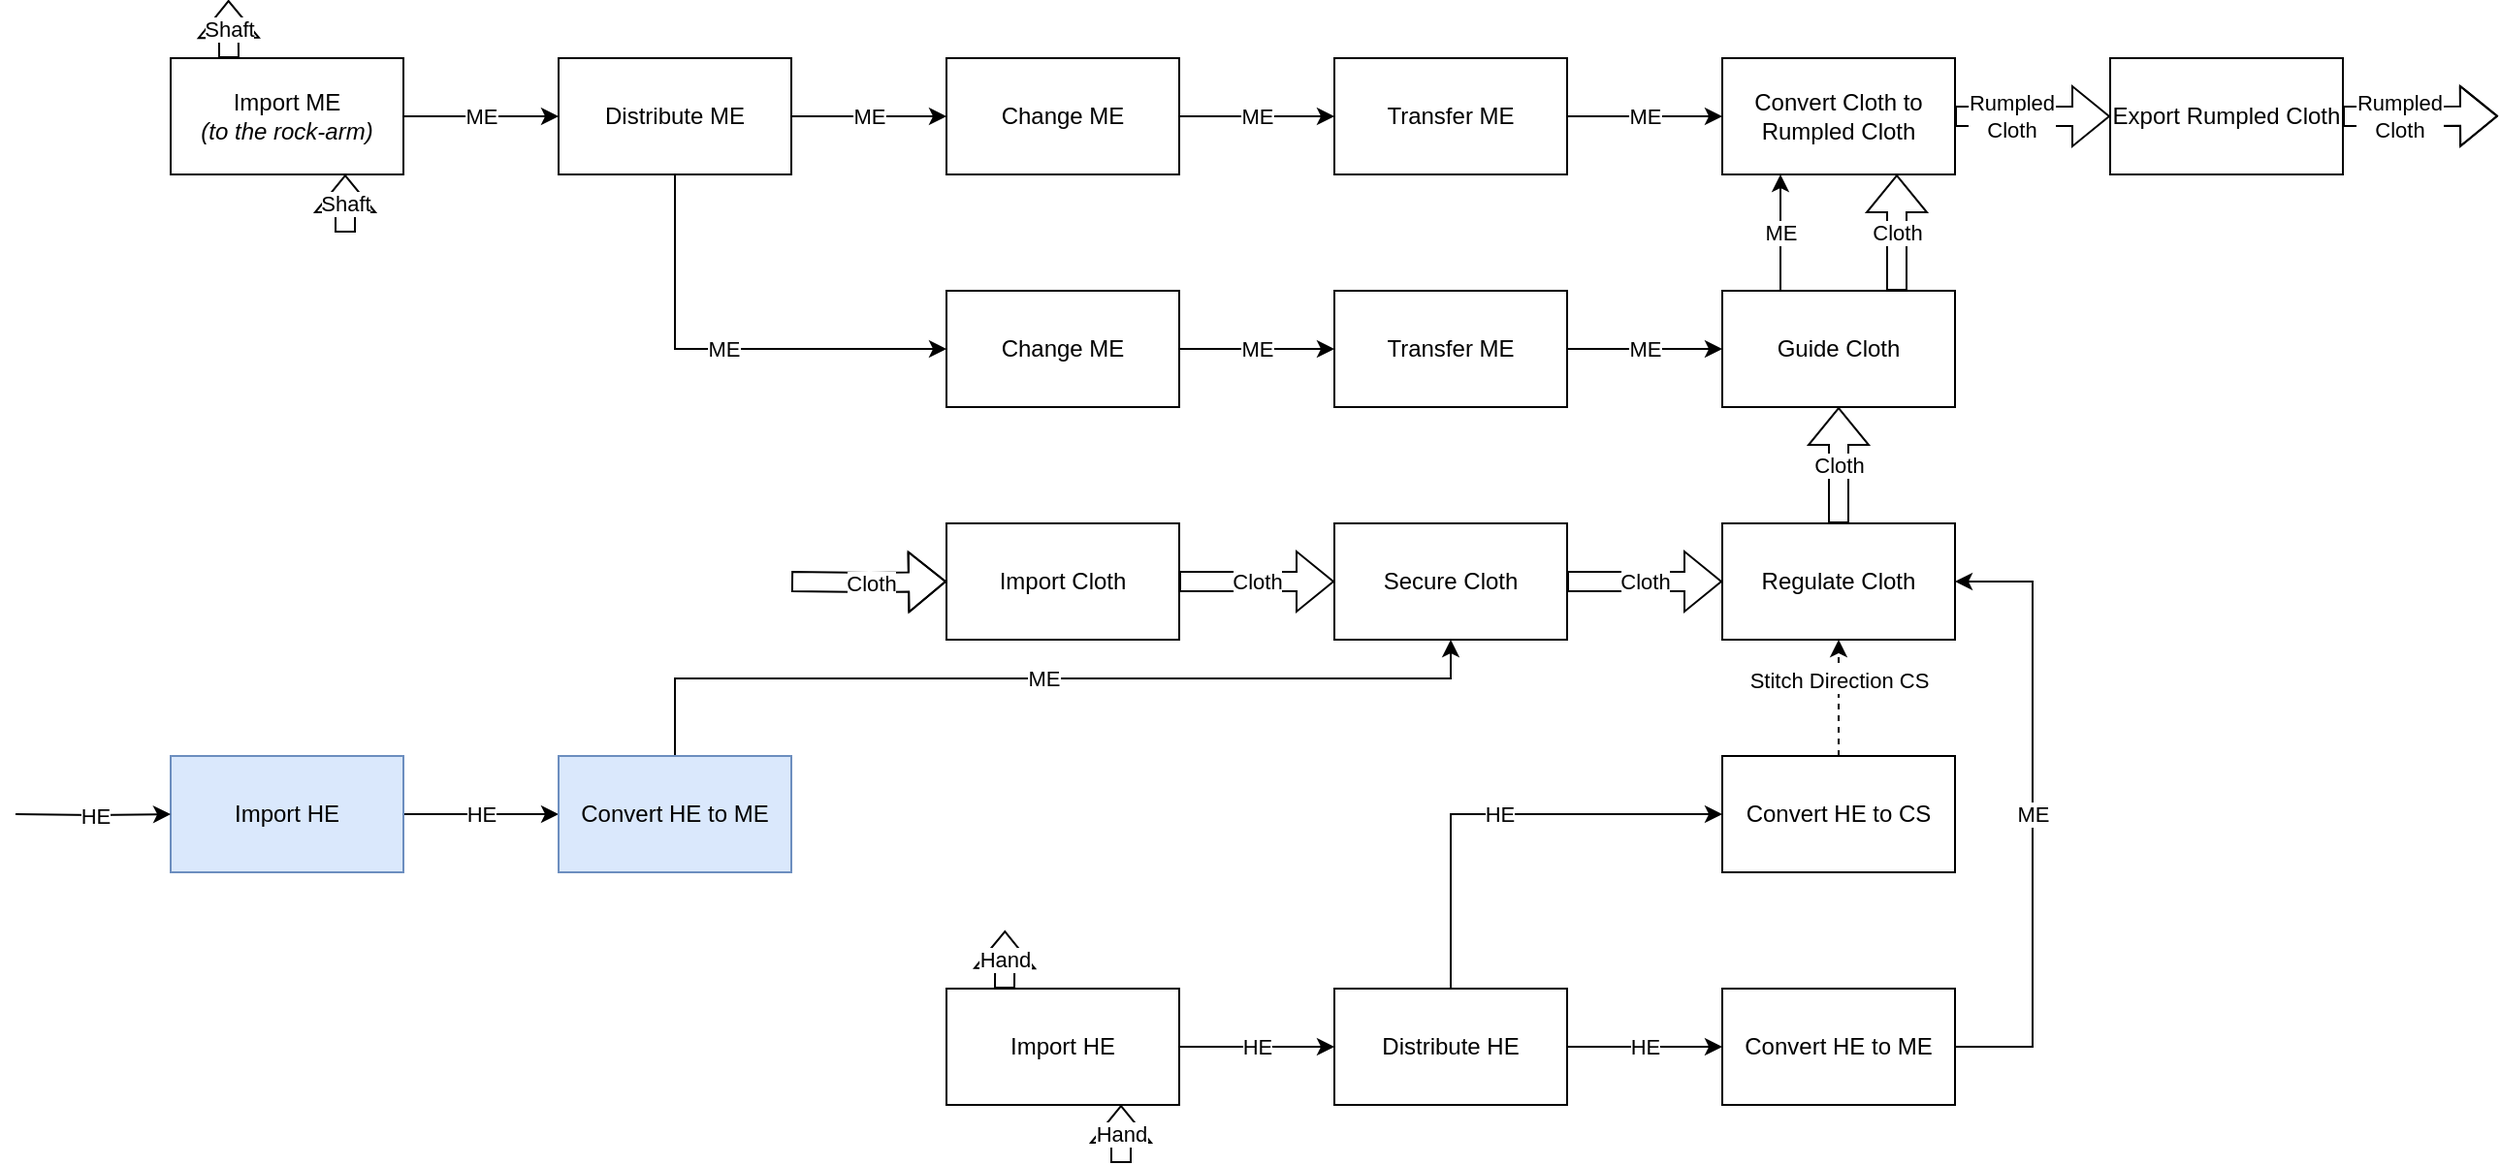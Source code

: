 <mxfile version="19.0.3" type="device"><diagram id="qovpGUhfJA0HB0iFAgjf" name="Page-1"><mxGraphModel dx="2031" dy="1407" grid="1" gridSize="10" guides="1" tooltips="1" connect="1" arrows="1" fold="1" page="1" pageScale="1" pageWidth="1100" pageHeight="850" math="0" shadow="0"><root><mxCell id="0"/><mxCell id="1" parent="0"/><mxCell id="Fs8sk299Kz0vKMjv8MHm-3" value="ME" style="edgeStyle=orthogonalEdgeStyle;rounded=0;orthogonalLoop=1;jettySize=auto;html=1;exitX=1;exitY=0.5;exitDx=0;exitDy=0;entryX=0;entryY=0.5;entryDx=0;entryDy=0;" parent="1" source="Fs8sk299Kz0vKMjv8MHm-1" target="Fs8sk299Kz0vKMjv8MHm-2" edge="1"><mxGeometry relative="1" as="geometry"/></mxCell><mxCell id="Fs8sk299Kz0vKMjv8MHm-49" value="Shaft" style="edgeStyle=orthogonalEdgeStyle;shape=flexArrow;rounded=0;orthogonalLoop=1;jettySize=auto;html=1;exitX=0.25;exitY=0;exitDx=0;exitDy=0;" parent="1" source="Fs8sk299Kz0vKMjv8MHm-1" edge="1"><mxGeometry relative="1" as="geometry"><mxPoint x="149.81" y="160" as="targetPoint"/></mxGeometry></mxCell><mxCell id="Fs8sk299Kz0vKMjv8MHm-1" value="Import ME&lt;br&gt;&lt;i&gt;(to the rock-arm)&lt;/i&gt;" style="rounded=0;whiteSpace=wrap;html=1;" parent="1" vertex="1"><mxGeometry x="120" y="190" width="120" height="60" as="geometry"/></mxCell><mxCell id="Fs8sk299Kz0vKMjv8MHm-6" value="ME" style="edgeStyle=orthogonalEdgeStyle;rounded=0;orthogonalLoop=1;jettySize=auto;html=1;exitX=1;exitY=0.5;exitDx=0;exitDy=0;entryX=0;entryY=0.5;entryDx=0;entryDy=0;" parent="1" source="Fs8sk299Kz0vKMjv8MHm-2" target="Fs8sk299Kz0vKMjv8MHm-5" edge="1"><mxGeometry relative="1" as="geometry"/></mxCell><mxCell id="Fs8sk299Kz0vKMjv8MHm-7" value="ME" style="edgeStyle=orthogonalEdgeStyle;rounded=0;orthogonalLoop=1;jettySize=auto;html=1;exitX=0.5;exitY=1;exitDx=0;exitDy=0;entryX=0;entryY=0.5;entryDx=0;entryDy=0;" parent="1" source="Fs8sk299Kz0vKMjv8MHm-2" target="Fs8sk299Kz0vKMjv8MHm-4" edge="1"><mxGeometry relative="1" as="geometry"/></mxCell><mxCell id="Fs8sk299Kz0vKMjv8MHm-2" value="Distribute ME" style="rounded=0;whiteSpace=wrap;html=1;" parent="1" vertex="1"><mxGeometry x="320" y="190" width="120" height="60" as="geometry"/></mxCell><mxCell id="Fs8sk299Kz0vKMjv8MHm-11" value="ME" style="edgeStyle=orthogonalEdgeStyle;rounded=0;orthogonalLoop=1;jettySize=auto;html=1;exitX=1;exitY=0.5;exitDx=0;exitDy=0;entryX=0;entryY=0.5;entryDx=0;entryDy=0;" parent="1" source="Fs8sk299Kz0vKMjv8MHm-4" target="Fs8sk299Kz0vKMjv8MHm-8" edge="1"><mxGeometry relative="1" as="geometry"/></mxCell><mxCell id="Fs8sk299Kz0vKMjv8MHm-4" value="Change ME" style="rounded=0;whiteSpace=wrap;html=1;" parent="1" vertex="1"><mxGeometry x="520" y="310" width="120" height="60" as="geometry"/></mxCell><mxCell id="Fs8sk299Kz0vKMjv8MHm-10" value="ME" style="edgeStyle=orthogonalEdgeStyle;rounded=0;orthogonalLoop=1;jettySize=auto;html=1;exitX=1;exitY=0.5;exitDx=0;exitDy=0;entryX=0;entryY=0.5;entryDx=0;entryDy=0;" parent="1" source="Fs8sk299Kz0vKMjv8MHm-5" target="Fs8sk299Kz0vKMjv8MHm-9" edge="1"><mxGeometry relative="1" as="geometry"/></mxCell><mxCell id="Fs8sk299Kz0vKMjv8MHm-5" value="Change ME" style="rounded=0;whiteSpace=wrap;html=1;" parent="1" vertex="1"><mxGeometry x="520" y="190" width="120" height="60" as="geometry"/></mxCell><mxCell id="Fs8sk299Kz0vKMjv8MHm-15" value="ME" style="edgeStyle=orthogonalEdgeStyle;rounded=0;orthogonalLoop=1;jettySize=auto;html=1;exitX=1;exitY=0.5;exitDx=0;exitDy=0;entryX=0;entryY=0.5;entryDx=0;entryDy=0;" parent="1" source="Fs8sk299Kz0vKMjv8MHm-8" target="Fs8sk299Kz0vKMjv8MHm-12" edge="1"><mxGeometry relative="1" as="geometry"/></mxCell><mxCell id="Fs8sk299Kz0vKMjv8MHm-8" value="Transfer ME" style="rounded=0;whiteSpace=wrap;html=1;" parent="1" vertex="1"><mxGeometry x="720" y="310" width="120" height="60" as="geometry"/></mxCell><mxCell id="Fs8sk299Kz0vKMjv8MHm-14" value="ME" style="edgeStyle=orthogonalEdgeStyle;rounded=0;orthogonalLoop=1;jettySize=auto;html=1;exitX=1;exitY=0.5;exitDx=0;exitDy=0;entryX=0;entryY=0.5;entryDx=0;entryDy=0;" parent="1" source="Fs8sk299Kz0vKMjv8MHm-9" target="Fs8sk299Kz0vKMjv8MHm-13" edge="1"><mxGeometry relative="1" as="geometry"/></mxCell><mxCell id="Fs8sk299Kz0vKMjv8MHm-9" value="Transfer ME" style="rounded=0;whiteSpace=wrap;html=1;" parent="1" vertex="1"><mxGeometry x="720" y="190" width="120" height="60" as="geometry"/></mxCell><mxCell id="Fs8sk299Kz0vKMjv8MHm-18" value="ME" style="edgeStyle=orthogonalEdgeStyle;rounded=0;orthogonalLoop=1;jettySize=auto;html=1;exitX=0.25;exitY=0;exitDx=0;exitDy=0;entryX=0.25;entryY=1;entryDx=0;entryDy=0;" parent="1" source="Fs8sk299Kz0vKMjv8MHm-12" target="Fs8sk299Kz0vKMjv8MHm-13" edge="1"><mxGeometry relative="1" as="geometry"/></mxCell><mxCell id="Fs8sk299Kz0vKMjv8MHm-19" value="Cloth" style="edgeStyle=orthogonalEdgeStyle;rounded=0;orthogonalLoop=1;jettySize=auto;html=1;exitX=0.75;exitY=0;exitDx=0;exitDy=0;entryX=0.75;entryY=1;entryDx=0;entryDy=0;shape=flexArrow;" parent="1" source="Fs8sk299Kz0vKMjv8MHm-12" target="Fs8sk299Kz0vKMjv8MHm-13" edge="1"><mxGeometry relative="1" as="geometry"/></mxCell><mxCell id="Fs8sk299Kz0vKMjv8MHm-12" value="Guide Cloth" style="rounded=0;whiteSpace=wrap;html=1;" parent="1" vertex="1"><mxGeometry x="920" y="310" width="120" height="60" as="geometry"/></mxCell><mxCell id="Fs8sk299Kz0vKMjv8MHm-20" value="Rumpled&lt;br&gt;Cloth" style="edgeStyle=orthogonalEdgeStyle;shape=flexArrow;rounded=0;orthogonalLoop=1;jettySize=auto;html=1;exitX=1;exitY=0.5;exitDx=0;exitDy=0;entryX=0;entryY=0.5;entryDx=0;entryDy=0;" parent="1" source="Fs8sk299Kz0vKMjv8MHm-13" target="Fs8sk299Kz0vKMjv8MHm-16" edge="1"><mxGeometry x="-0.25" relative="1" as="geometry"><mxPoint x="-1" as="offset"/></mxGeometry></mxCell><mxCell id="Fs8sk299Kz0vKMjv8MHm-13" value="Convert Cloth to Rumpled Cloth" style="rounded=0;whiteSpace=wrap;html=1;" parent="1" vertex="1"><mxGeometry x="920" y="190" width="120" height="60" as="geometry"/></mxCell><mxCell id="Fs8sk299Kz0vKMjv8MHm-21" value="Rumpled&lt;br&gt;Cloth" style="edgeStyle=orthogonalEdgeStyle;shape=flexArrow;rounded=0;orthogonalLoop=1;jettySize=auto;html=1;exitX=1;exitY=0.5;exitDx=0;exitDy=0;" parent="1" source="Fs8sk299Kz0vKMjv8MHm-16" edge="1"><mxGeometry x="-0.251" relative="1" as="geometry"><mxPoint x="1320.0" y="219.824" as="targetPoint"/><mxPoint x="-1" as="offset"/></mxGeometry></mxCell><mxCell id="Fs8sk299Kz0vKMjv8MHm-16" value="Export Rumpled Cloth" style="rounded=0;whiteSpace=wrap;html=1;" parent="1" vertex="1"><mxGeometry x="1120" y="190" width="120" height="60" as="geometry"/></mxCell><mxCell id="Fs8sk299Kz0vKMjv8MHm-25" value="Cloth" style="edgeStyle=orthogonalEdgeStyle;shape=flexArrow;rounded=0;orthogonalLoop=1;jettySize=auto;html=1;exitX=1;exitY=0.5;exitDx=0;exitDy=0;entryX=0;entryY=0.5;entryDx=0;entryDy=0;" parent="1" source="Fs8sk299Kz0vKMjv8MHm-22" target="Fs8sk299Kz0vKMjv8MHm-23" edge="1"><mxGeometry relative="1" as="geometry"/></mxCell><mxCell id="Fs8sk299Kz0vKMjv8MHm-22" value="Import Cloth" style="rounded=0;whiteSpace=wrap;html=1;" parent="1" vertex="1"><mxGeometry x="520" y="430" width="120" height="60" as="geometry"/></mxCell><mxCell id="Fs8sk299Kz0vKMjv8MHm-26" value="Cloth" style="edgeStyle=orthogonalEdgeStyle;shape=flexArrow;rounded=0;orthogonalLoop=1;jettySize=auto;html=1;exitX=1;exitY=0.5;exitDx=0;exitDy=0;entryX=0;entryY=0.5;entryDx=0;entryDy=0;" parent="1" source="Fs8sk299Kz0vKMjv8MHm-23" target="Fs8sk299Kz0vKMjv8MHm-33" edge="1"><mxGeometry relative="1" as="geometry"/></mxCell><mxCell id="Fs8sk299Kz0vKMjv8MHm-23" value="Secure Cloth" style="rounded=0;whiteSpace=wrap;html=1;" parent="1" vertex="1"><mxGeometry x="720" y="430" width="120" height="60" as="geometry"/></mxCell><mxCell id="Fs8sk299Kz0vKMjv8MHm-24" value="Cloth" style="edgeStyle=orthogonalEdgeStyle;shape=flexArrow;rounded=0;orthogonalLoop=1;jettySize=auto;html=1;entryX=0;entryY=0.5;entryDx=0;entryDy=0;" parent="1" target="Fs8sk299Kz0vKMjv8MHm-22" edge="1"><mxGeometry relative="1" as="geometry"><mxPoint x="440" y="460" as="sourcePoint"/></mxGeometry></mxCell><mxCell id="Fs8sk299Kz0vKMjv8MHm-31" value="HE" style="edgeStyle=orthogonalEdgeStyle;rounded=0;orthogonalLoop=1;jettySize=auto;html=1;exitX=1;exitY=0.5;exitDx=0;exitDy=0;entryX=0;entryY=0.5;entryDx=0;entryDy=0;" parent="1" source="Fs8sk299Kz0vKMjv8MHm-28" target="Fs8sk299Kz0vKMjv8MHm-29" edge="1"><mxGeometry relative="1" as="geometry"/></mxCell><mxCell id="Fs8sk299Kz0vKMjv8MHm-28" value="Import HE" style="rounded=0;whiteSpace=wrap;html=1;fillColor=#dae8fc;strokeColor=#6c8ebf;" parent="1" vertex="1"><mxGeometry x="120" y="550" width="120" height="60" as="geometry"/></mxCell><mxCell id="Fs8sk299Kz0vKMjv8MHm-32" value="ME" style="edgeStyle=orthogonalEdgeStyle;rounded=0;orthogonalLoop=1;jettySize=auto;html=1;exitX=0.5;exitY=0;exitDx=0;exitDy=0;entryX=0.5;entryY=1;entryDx=0;entryDy=0;" parent="1" source="Fs8sk299Kz0vKMjv8MHm-29" target="Fs8sk299Kz0vKMjv8MHm-23" edge="1"><mxGeometry relative="1" as="geometry"><mxPoint x="750" y="510" as="targetPoint"/><Array as="points"><mxPoint x="380" y="510"/><mxPoint x="780" y="510"/></Array></mxGeometry></mxCell><mxCell id="Fs8sk299Kz0vKMjv8MHm-29" value="Convert HE to ME" style="rounded=0;whiteSpace=wrap;html=1;fillColor=#dae8fc;strokeColor=#6c8ebf;" parent="1" vertex="1"><mxGeometry x="320" y="550" width="120" height="60" as="geometry"/></mxCell><mxCell id="Fs8sk299Kz0vKMjv8MHm-30" value="HE" style="edgeStyle=orthogonalEdgeStyle;rounded=0;orthogonalLoop=1;jettySize=auto;html=1;entryX=0;entryY=0.5;entryDx=0;entryDy=0;" parent="1" target="Fs8sk299Kz0vKMjv8MHm-28" edge="1"><mxGeometry relative="1" as="geometry"><mxPoint x="40" y="580" as="sourcePoint"/></mxGeometry></mxCell><mxCell id="Fs8sk299Kz0vKMjv8MHm-34" value="Cloth" style="edgeStyle=orthogonalEdgeStyle;rounded=0;orthogonalLoop=1;jettySize=auto;html=1;exitX=0.5;exitY=0;exitDx=0;exitDy=0;entryX=0.5;entryY=1;entryDx=0;entryDy=0;shape=flexArrow;" parent="1" source="Fs8sk299Kz0vKMjv8MHm-33" target="Fs8sk299Kz0vKMjv8MHm-12" edge="1"><mxGeometry relative="1" as="geometry"/></mxCell><mxCell id="Fs8sk299Kz0vKMjv8MHm-33" value="Regulate Cloth" style="rounded=0;whiteSpace=wrap;html=1;" parent="1" vertex="1"><mxGeometry x="920" y="430" width="120" height="60" as="geometry"/></mxCell><mxCell id="Fs8sk299Kz0vKMjv8MHm-40" value="Hand" style="edgeStyle=orthogonalEdgeStyle;shape=flexArrow;rounded=0;orthogonalLoop=1;jettySize=auto;html=1;exitX=0.25;exitY=0;exitDx=0;exitDy=0;" parent="1" source="Fs8sk299Kz0vKMjv8MHm-35" edge="1"><mxGeometry relative="1" as="geometry"><mxPoint x="550.143" y="640" as="targetPoint"/></mxGeometry></mxCell><mxCell id="Fs8sk299Kz0vKMjv8MHm-41" value="HE" style="edgeStyle=orthogonalEdgeStyle;rounded=0;orthogonalLoop=1;jettySize=auto;html=1;exitX=1;exitY=0.5;exitDx=0;exitDy=0;entryX=0;entryY=0.5;entryDx=0;entryDy=0;" parent="1" source="Fs8sk299Kz0vKMjv8MHm-35" target="Fs8sk299Kz0vKMjv8MHm-36" edge="1"><mxGeometry relative="1" as="geometry"/></mxCell><mxCell id="Fs8sk299Kz0vKMjv8MHm-35" value="Import HE" style="rounded=0;whiteSpace=wrap;html=1;" parent="1" vertex="1"><mxGeometry x="520" y="670" width="120" height="60" as="geometry"/></mxCell><mxCell id="Fs8sk299Kz0vKMjv8MHm-42" value="HE" style="edgeStyle=orthogonalEdgeStyle;rounded=0;orthogonalLoop=1;jettySize=auto;html=1;exitX=1;exitY=0.5;exitDx=0;exitDy=0;entryX=0;entryY=0.5;entryDx=0;entryDy=0;" parent="1" source="Fs8sk299Kz0vKMjv8MHm-36" target="Fs8sk299Kz0vKMjv8MHm-37" edge="1"><mxGeometry relative="1" as="geometry"/></mxCell><mxCell id="Fs8sk299Kz0vKMjv8MHm-43" value="HE" style="edgeStyle=orthogonalEdgeStyle;rounded=0;orthogonalLoop=1;jettySize=auto;html=1;exitX=0.5;exitY=0;exitDx=0;exitDy=0;entryX=0;entryY=0.5;entryDx=0;entryDy=0;" parent="1" source="Fs8sk299Kz0vKMjv8MHm-36" target="Fs8sk299Kz0vKMjv8MHm-38" edge="1"><mxGeometry relative="1" as="geometry"><mxPoint x="780" y="650" as="targetPoint"/></mxGeometry></mxCell><mxCell id="Fs8sk299Kz0vKMjv8MHm-36" value="Distribute HE" style="rounded=0;whiteSpace=wrap;html=1;" parent="1" vertex="1"><mxGeometry x="720" y="670" width="120" height="60" as="geometry"/></mxCell><mxCell id="Fs8sk299Kz0vKMjv8MHm-46" value="ME" style="edgeStyle=orthogonalEdgeStyle;rounded=0;orthogonalLoop=1;jettySize=auto;html=1;exitX=1;exitY=0.5;exitDx=0;exitDy=0;entryX=1;entryY=0.5;entryDx=0;entryDy=0;" parent="1" source="Fs8sk299Kz0vKMjv8MHm-37" target="Fs8sk299Kz0vKMjv8MHm-33" edge="1"><mxGeometry relative="1" as="geometry"><Array as="points"><mxPoint x="1080" y="700"/><mxPoint x="1080" y="460"/></Array></mxGeometry></mxCell><mxCell id="Fs8sk299Kz0vKMjv8MHm-37" value="Convert HE to ME" style="rounded=0;whiteSpace=wrap;html=1;" parent="1" vertex="1"><mxGeometry x="920" y="670" width="120" height="60" as="geometry"/></mxCell><mxCell id="Fs8sk299Kz0vKMjv8MHm-47" value="Stitch Direction CS" style="edgeStyle=orthogonalEdgeStyle;rounded=0;orthogonalLoop=1;jettySize=auto;html=1;exitX=0.5;exitY=0;exitDx=0;exitDy=0;entryX=0.5;entryY=1;entryDx=0;entryDy=0;dashed=1;" parent="1" source="Fs8sk299Kz0vKMjv8MHm-38" target="Fs8sk299Kz0vKMjv8MHm-33" edge="1"><mxGeometry x="0.305" relative="1" as="geometry"><mxPoint as="offset"/></mxGeometry></mxCell><mxCell id="Fs8sk299Kz0vKMjv8MHm-38" value="Convert HE to CS" style="rounded=0;whiteSpace=wrap;html=1;" parent="1" vertex="1"><mxGeometry x="920" y="550" width="120" height="60" as="geometry"/></mxCell><mxCell id="Fs8sk299Kz0vKMjv8MHm-39" value="Hand" style="edgeStyle=orthogonalEdgeStyle;shape=flexArrow;rounded=0;orthogonalLoop=1;jettySize=auto;html=1;entryX=0.75;entryY=1;entryDx=0;entryDy=0;" parent="1" target="Fs8sk299Kz0vKMjv8MHm-35" edge="1"><mxGeometry relative="1" as="geometry"><mxPoint x="610" y="760" as="sourcePoint"/></mxGeometry></mxCell><mxCell id="Fs8sk299Kz0vKMjv8MHm-48" value="Shaft" style="edgeStyle=orthogonalEdgeStyle;rounded=0;orthogonalLoop=1;jettySize=auto;html=1;entryX=0.75;entryY=1;entryDx=0;entryDy=0;shape=flexArrow;" parent="1" target="Fs8sk299Kz0vKMjv8MHm-1" edge="1"><mxGeometry relative="1" as="geometry"><mxPoint x="210" y="280" as="sourcePoint"/></mxGeometry></mxCell></root></mxGraphModel></diagram></mxfile>